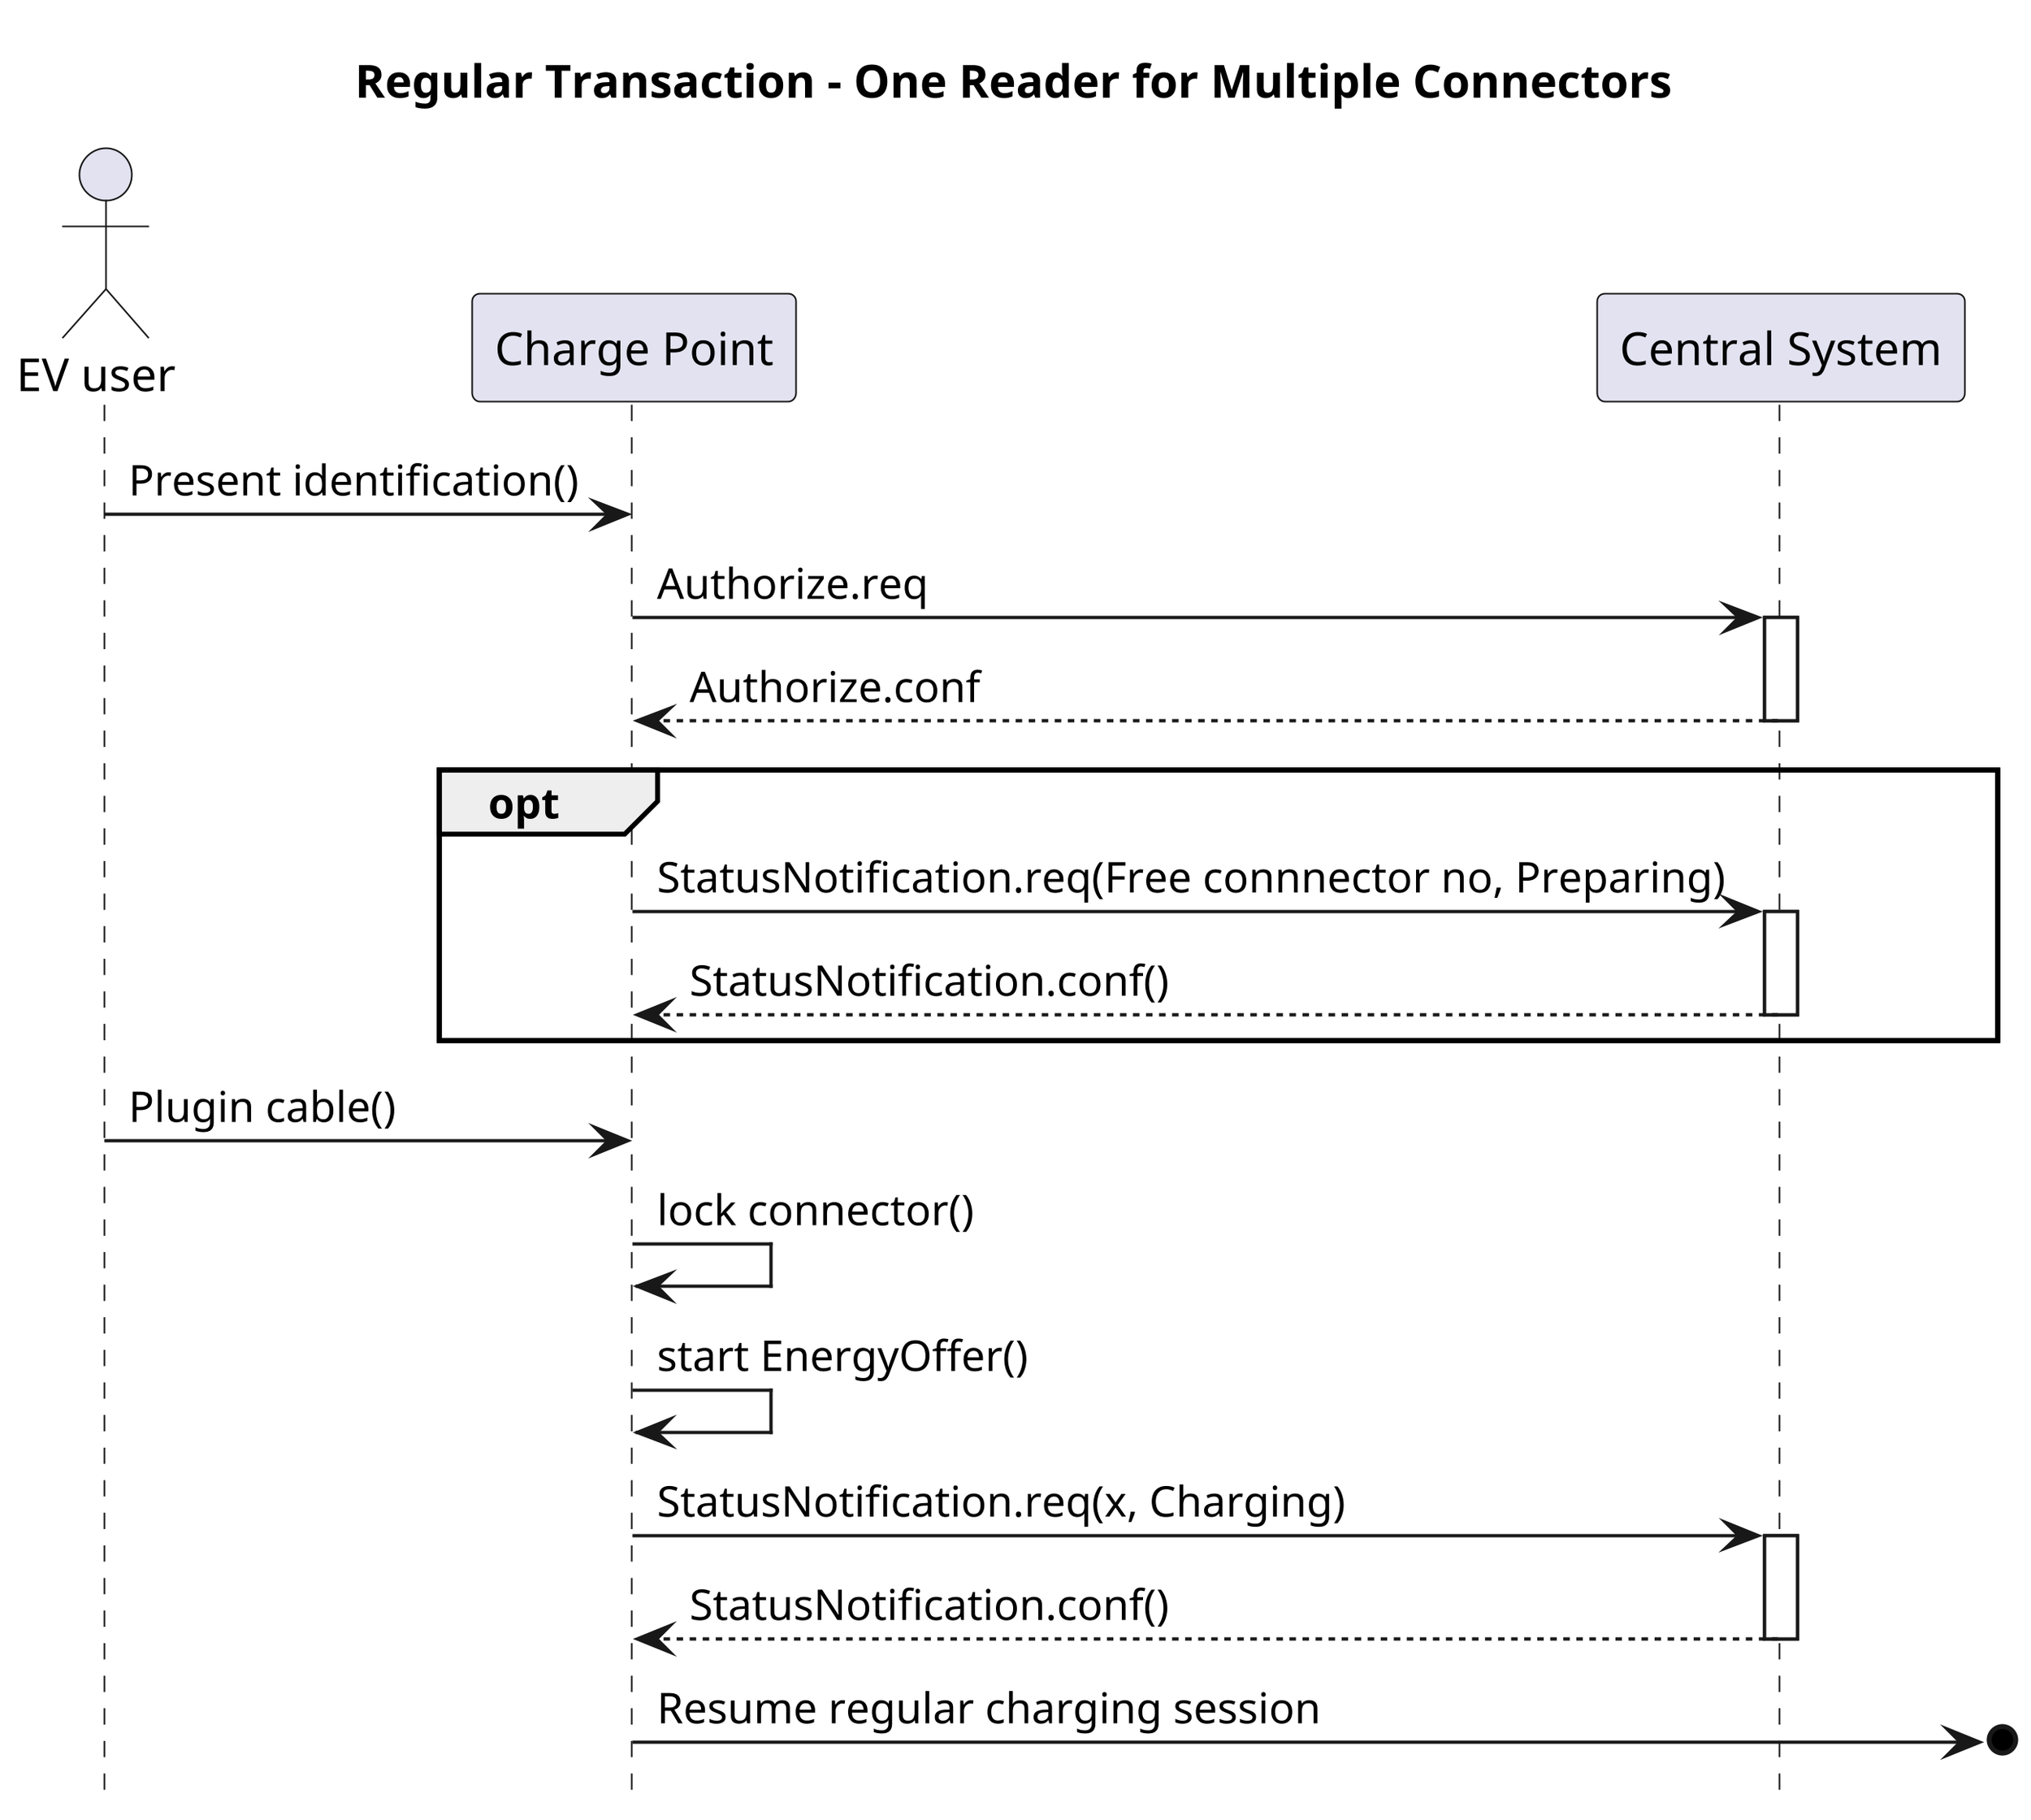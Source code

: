 @startuml
skinparam dpi 400
hide footbox

title Regular Transaction - One Reader for Multiple Connectors

actor "EV user" as EV
participant "Charge Point" as CP
participant "Central System" as CS

EV -> CP : Present identification()

CP -> CS :Authorize.req
activate CS
CS --> CP :Authorize.conf
deactivate CS

opt
CP -> CS: StatusNotification.req(Free connnector no, Preparing)
activate CS
CS --> CP: StatusNotification.conf()
deactivate CS
end


EV -> CP : Plugin cable()

CP -> CP : lock connector()

CP -> CP : start EnergyOffer()

CP -> CS : StatusNotification.req(x, Charging)
activate CS
CS --> CP : StatusNotification.conf()
deactivate CS

CP ->o] : Resume regular charging session


@enduml
